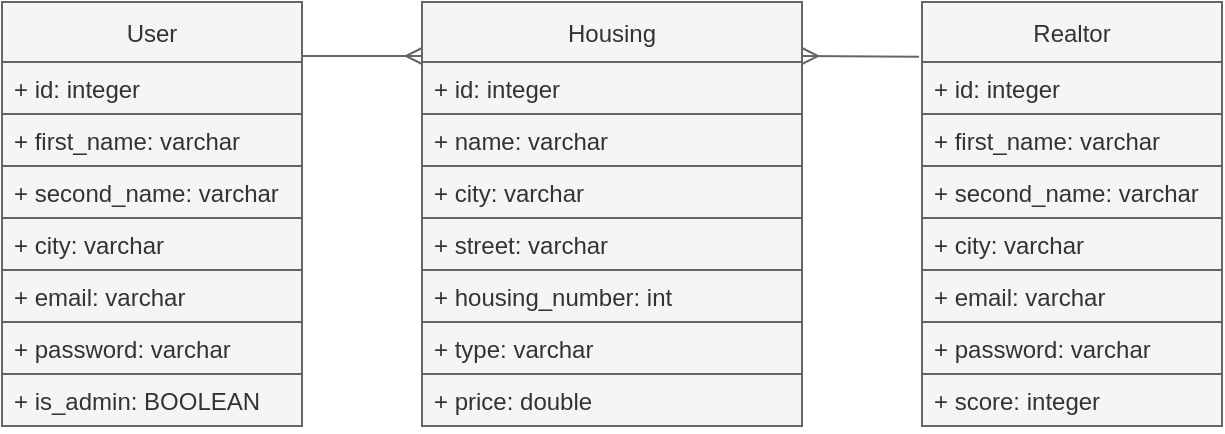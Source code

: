 <mxfile>
    <diagram id="SzBmmGLjm3-06ONsWs-u" name="Page-1">
        <mxGraphModel dx="610" dy="345" grid="1" gridSize="10" guides="1" tooltips="1" connect="1" arrows="1" fold="1" page="1" pageScale="1" pageWidth="850" pageHeight="1100" math="0" shadow="0">
            <root>
                <mxCell id="0"/>
                <mxCell id="1" parent="0"/>
                <mxCell id="30" style="edgeStyle=none;html=1;entryX=0;entryY=0.25;entryDx=0;entryDy=0;exitX=1;exitY=0.25;exitDx=0;exitDy=0;endArrow=ERmany;endFill=0;fillColor=#f5f5f5;strokeColor=#666666;" parent="1" source="3" target="13" edge="1">
                    <mxGeometry relative="1" as="geometry"/>
                </mxCell>
                <mxCell id="32" style="edgeStyle=none;html=1;entryX=1;entryY=0.25;entryDx=0;entryDy=0;endArrow=ERmany;endFill=0;exitX=-0.01;exitY=0.147;exitDx=0;exitDy=0;exitPerimeter=0;fillColor=#f5f5f5;strokeColor=#666666;" parent="1" source="10" target="13" edge="1">
                    <mxGeometry relative="1" as="geometry"/>
                </mxCell>
                <mxCell id="40" value="" style="group" parent="1" vertex="1" connectable="0">
                    <mxGeometry x="490" y="40" width="150" height="212" as="geometry"/>
                </mxCell>
                <mxCell id="11" value="+ score: integer" style="text;strokeColor=#666666;fillColor=#f5f5f5;align=left;verticalAlign=top;spacingLeft=4;spacingRight=4;overflow=hidden;rotatable=0;points=[[0,0.5],[1,0.5]];portConstraint=eastwest;fontColor=#333333;" parent="40" vertex="1">
                    <mxGeometry y="186" width="150" height="26" as="geometry"/>
                </mxCell>
                <mxCell id="39" value="" style="group" parent="40" vertex="1" connectable="0">
                    <mxGeometry width="150" height="186" as="geometry"/>
                </mxCell>
                <mxCell id="10" value="Realtor" style="swimlane;fontStyle=0;childLayout=stackLayout;horizontal=1;startSize=30;fillColor=#f5f5f5;horizontalStack=0;resizeParent=1;resizeParentMax=0;resizeLast=0;collapsible=1;marginBottom=0;strokeColor=#666666;fontColor=#333333;" parent="39" vertex="1">
                    <mxGeometry width="150" height="186" as="geometry"/>
                </mxCell>
                <mxCell id="33" value="+ id: integer" style="text;strokeColor=#666666;fillColor=#f5f5f5;align=left;verticalAlign=top;spacingLeft=4;spacingRight=4;overflow=hidden;rotatable=0;points=[[0,0.5],[1,0.5]];portConstraint=eastwest;fontColor=#333333;" parent="39" vertex="1">
                    <mxGeometry y="30" width="150" height="26" as="geometry"/>
                </mxCell>
                <mxCell id="34" value="+ first_name: varchar" style="text;strokeColor=#666666;fillColor=#f5f5f5;align=left;verticalAlign=top;spacingLeft=4;spacingRight=4;overflow=hidden;rotatable=0;points=[[0,0.5],[1,0.5]];portConstraint=eastwest;fontColor=#333333;" parent="39" vertex="1">
                    <mxGeometry y="56" width="150" height="26" as="geometry"/>
                </mxCell>
                <mxCell id="35" value="+ second_name: varchar" style="text;strokeColor=#666666;fillColor=#f5f5f5;align=left;verticalAlign=top;spacingLeft=4;spacingRight=4;overflow=hidden;rotatable=0;points=[[0,0.5],[1,0.5]];portConstraint=eastwest;fontColor=#333333;" parent="39" vertex="1">
                    <mxGeometry y="82" width="150" height="26" as="geometry"/>
                </mxCell>
                <mxCell id="36" value="+ city: varchar" style="text;strokeColor=#666666;fillColor=#f5f5f5;align=left;verticalAlign=top;spacingLeft=4;spacingRight=4;overflow=hidden;rotatable=0;points=[[0,0.5],[1,0.5]];portConstraint=eastwest;fontColor=#333333;" parent="39" vertex="1">
                    <mxGeometry y="108" width="150" height="26" as="geometry"/>
                </mxCell>
                <mxCell id="37" value="+ email: varchar" style="text;strokeColor=#666666;fillColor=#f5f5f5;align=left;verticalAlign=top;spacingLeft=4;spacingRight=4;overflow=hidden;rotatable=0;points=[[0,0.5],[1,0.5]];portConstraint=eastwest;fontColor=#333333;" parent="39" vertex="1">
                    <mxGeometry y="134" width="150" height="26" as="geometry"/>
                </mxCell>
                <mxCell id="38" value="+ password: varchar" style="text;strokeColor=#666666;fillColor=#f5f5f5;align=left;verticalAlign=top;spacingLeft=4;spacingRight=4;overflow=hidden;rotatable=0;points=[[0,0.5],[1,0.5]];portConstraint=eastwest;fontColor=#333333;" parent="39" vertex="1">
                    <mxGeometry y="160" width="150" height="26" as="geometry"/>
                </mxCell>
                <mxCell id="41" value="" style="group" vertex="1" connectable="0" parent="1">
                    <mxGeometry x="30" y="40" width="150" height="212" as="geometry"/>
                </mxCell>
                <mxCell id="3" value="User" style="swimlane;fontStyle=0;childLayout=stackLayout;horizontal=1;startSize=30;fillColor=#f5f5f5;horizontalStack=0;resizeParent=1;resizeParentMax=0;resizeLast=0;collapsible=1;marginBottom=0;strokeColor=#666666;fontColor=#333333;" parent="41" vertex="1">
                    <mxGeometry width="150" height="108" as="geometry"/>
                </mxCell>
                <mxCell id="4" value="+ id: integer" style="text;strokeColor=#666666;fillColor=#f5f5f5;align=left;verticalAlign=top;spacingLeft=4;spacingRight=4;overflow=hidden;rotatable=0;points=[[0,0.5],[1,0.5]];portConstraint=eastwest;fontColor=#333333;" parent="3" vertex="1">
                    <mxGeometry y="30" width="150" height="26" as="geometry"/>
                </mxCell>
                <mxCell id="5" value="+ first_name: varchar" style="text;strokeColor=#666666;fillColor=#f5f5f5;align=left;verticalAlign=top;spacingLeft=4;spacingRight=4;overflow=hidden;rotatable=0;points=[[0,0.5],[1,0.5]];portConstraint=eastwest;fontColor=#333333;" parent="3" vertex="1">
                    <mxGeometry y="56" width="150" height="26" as="geometry"/>
                </mxCell>
                <mxCell id="6" value="+ second_name: varchar" style="text;strokeColor=#666666;fillColor=#f5f5f5;align=left;verticalAlign=top;spacingLeft=4;spacingRight=4;overflow=hidden;rotatable=0;points=[[0,0.5],[1,0.5]];portConstraint=eastwest;fontColor=#333333;" parent="3" vertex="1">
                    <mxGeometry y="82" width="150" height="26" as="geometry"/>
                </mxCell>
                <mxCell id="7" value="+ city: varchar" style="text;strokeColor=#666666;fillColor=#f5f5f5;align=left;verticalAlign=top;spacingLeft=4;spacingRight=4;overflow=hidden;rotatable=0;points=[[0,0.5],[1,0.5]];portConstraint=eastwest;fontColor=#333333;" parent="41" vertex="1">
                    <mxGeometry y="108" width="150" height="26" as="geometry"/>
                </mxCell>
                <mxCell id="8" value="+ email: varchar" style="text;strokeColor=#666666;fillColor=#f5f5f5;align=left;verticalAlign=top;spacingLeft=4;spacingRight=4;overflow=hidden;rotatable=0;points=[[0,0.5],[1,0.5]];portConstraint=eastwest;fontColor=#333333;" parent="41" vertex="1">
                    <mxGeometry y="134" width="150" height="26" as="geometry"/>
                </mxCell>
                <mxCell id="9" value="+ password: varchar" style="text;strokeColor=#666666;fillColor=#f5f5f5;align=left;verticalAlign=top;spacingLeft=4;spacingRight=4;overflow=hidden;rotatable=0;points=[[0,0.5],[1,0.5]];portConstraint=eastwest;fontColor=#333333;" parent="41" vertex="1">
                    <mxGeometry y="160" width="150" height="26" as="geometry"/>
                </mxCell>
                <mxCell id="28" value="+ is_admin: BOOLEAN" style="text;strokeColor=#666666;fillColor=#f5f5f5;align=left;verticalAlign=top;spacingLeft=4;spacingRight=4;overflow=hidden;rotatable=0;points=[[0,0.5],[1,0.5]];portConstraint=eastwest;fontColor=#333333;" parent="41" vertex="1">
                    <mxGeometry y="186" width="150" height="26" as="geometry"/>
                </mxCell>
                <mxCell id="13" value="Housing" style="swimlane;fontStyle=0;childLayout=stackLayout;horizontal=1;startSize=30;fillColor=#f5f5f5;horizontalStack=0;resizeParent=1;resizeParentMax=0;resizeLast=0;collapsible=1;marginBottom=0;strokeColor=#666666;fontColor=#333333;" parent="1" vertex="1">
                    <mxGeometry x="240" y="40" width="190" height="108" as="geometry"/>
                </mxCell>
                <mxCell id="14" value="+ id: integer" style="text;strokeColor=#666666;fillColor=#f5f5f5;align=left;verticalAlign=top;spacingLeft=4;spacingRight=4;overflow=hidden;rotatable=0;points=[[0,0.5],[1,0.5]];portConstraint=eastwest;fontColor=#333333;" parent="13" vertex="1">
                    <mxGeometry y="30" width="190" height="26" as="geometry"/>
                </mxCell>
                <mxCell id="15" value="+ name: varchar" style="text;strokeColor=#666666;fillColor=#f5f5f5;align=left;verticalAlign=top;spacingLeft=4;spacingRight=4;overflow=hidden;rotatable=0;points=[[0,0.5],[1,0.5]];portConstraint=eastwest;fontColor=#333333;" parent="13" vertex="1">
                    <mxGeometry y="56" width="190" height="26" as="geometry"/>
                </mxCell>
                <mxCell id="16" value="+ city: varchar" style="text;strokeColor=#666666;fillColor=#f5f5f5;align=left;verticalAlign=top;spacingLeft=4;spacingRight=4;overflow=hidden;rotatable=0;points=[[0,0.5],[1,0.5]];portConstraint=eastwest;fontColor=#333333;" parent="13" vertex="1">
                    <mxGeometry y="82" width="190" height="26" as="geometry"/>
                </mxCell>
                <mxCell id="17" value="+ street: varchar" style="text;strokeColor=#666666;fillColor=#f5f5f5;align=left;verticalAlign=top;spacingLeft=4;spacingRight=4;overflow=hidden;rotatable=0;points=[[0,0.5],[1,0.5]];portConstraint=eastwest;fontColor=#333333;" parent="1" vertex="1">
                    <mxGeometry x="240" y="148" width="190" height="26" as="geometry"/>
                </mxCell>
                <mxCell id="18" value="+ housing_number: int" style="text;strokeColor=#666666;fillColor=#f5f5f5;align=left;verticalAlign=top;spacingLeft=4;spacingRight=4;overflow=hidden;rotatable=0;points=[[0,0.5],[1,0.5]];portConstraint=eastwest;fontColor=#333333;" parent="1" vertex="1">
                    <mxGeometry x="240" y="174" width="190" height="26" as="geometry"/>
                </mxCell>
                <mxCell id="19" value="+ type: varchar" style="text;strokeColor=#666666;fillColor=#f5f5f5;align=left;verticalAlign=top;spacingLeft=4;spacingRight=4;overflow=hidden;rotatable=0;points=[[0,0.5],[1,0.5]];portConstraint=eastwest;fontColor=#333333;" parent="1" vertex="1">
                    <mxGeometry x="240" y="200" width="190" height="26" as="geometry"/>
                </mxCell>
                <mxCell id="21" value="+ price: double" style="text;strokeColor=#666666;fillColor=#f5f5f5;align=left;verticalAlign=top;spacingLeft=4;spacingRight=4;overflow=hidden;rotatable=0;points=[[0,0.5],[1,0.5]];portConstraint=eastwest;fontColor=#333333;" parent="1" vertex="1">
                    <mxGeometry x="240" y="226" width="190" height="26" as="geometry"/>
                </mxCell>
            </root>
        </mxGraphModel>
    </diagram>
</mxfile>